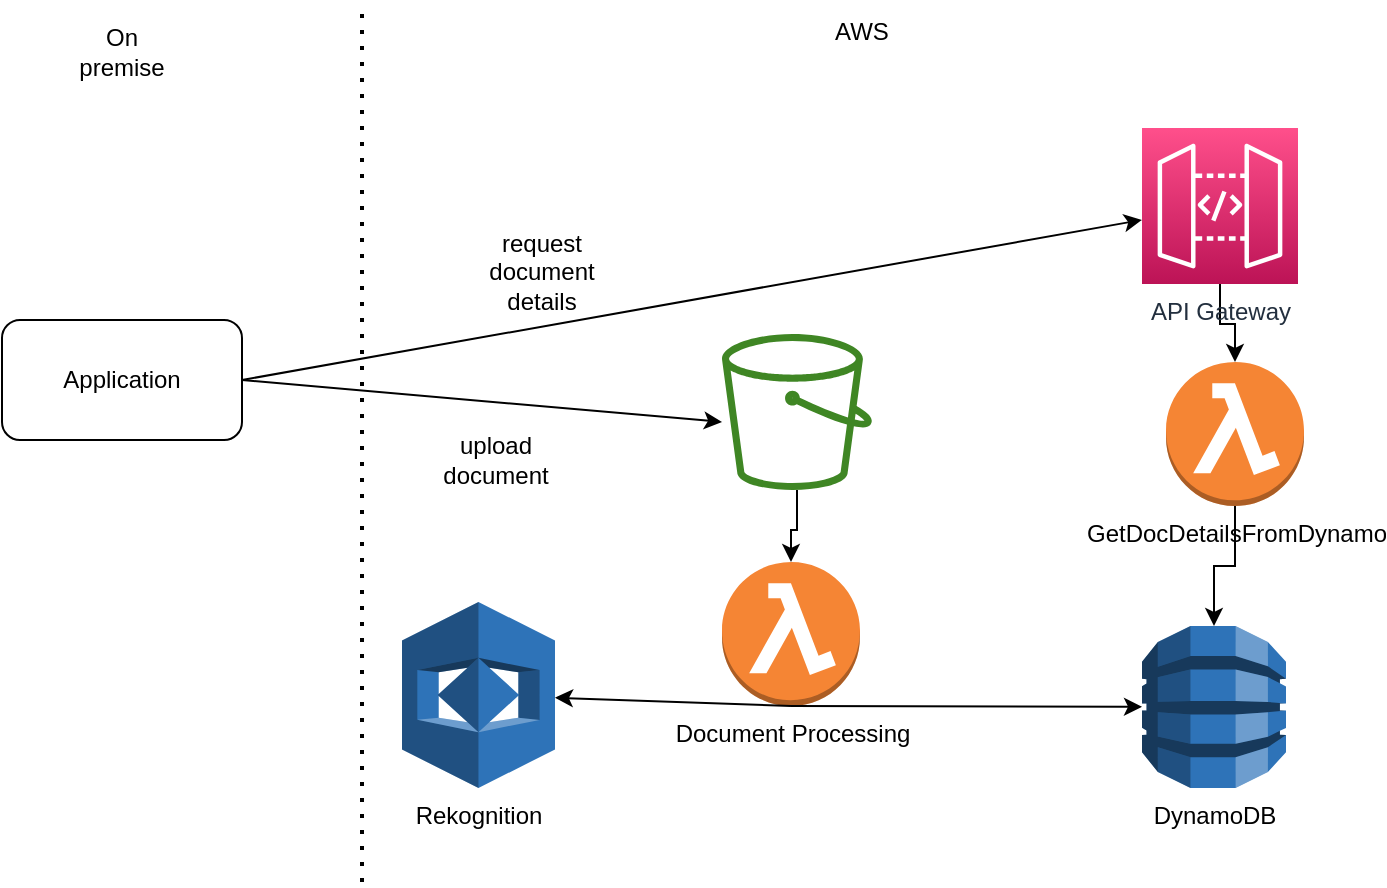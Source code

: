 <mxfile version="20.2.2" type="device"><diagram id="gmS1wuQ4lR25kL3mpwq5" name="Page-1"><mxGraphModel dx="1158" dy="1230" grid="1" gridSize="10" guides="1" tooltips="1" connect="1" arrows="1" fold="1" page="1" pageScale="1" pageWidth="827" pageHeight="1169" math="0" shadow="0"><root><mxCell id="0"/><mxCell id="1" parent="0"/><mxCell id="82ZYpf-VsO3R_N3vZW9j-18" value="" style="edgeStyle=orthogonalEdgeStyle;rounded=0;orthogonalLoop=1;jettySize=auto;html=1;" edge="1" parent="1" source="vULSSEbqliYuc7Bw1PA5-1" target="82ZYpf-VsO3R_N3vZW9j-7"><mxGeometry relative="1" as="geometry"/></mxCell><mxCell id="vULSSEbqliYuc7Bw1PA5-1" value="" style="sketch=0;outlineConnect=0;fontColor=#232F3E;gradientColor=none;fillColor=#3F8624;strokeColor=none;dashed=0;verticalLabelPosition=bottom;verticalAlign=top;align=center;html=1;fontSize=12;fontStyle=0;aspect=fixed;pointerEvents=1;shape=mxgraph.aws4.bucket;" parent="1" vertex="1"><mxGeometry x="420" y="196" width="75" height="78" as="geometry"/></mxCell><mxCell id="82ZYpf-VsO3R_N3vZW9j-1" value="Application" style="rounded=1;whiteSpace=wrap;html=1;" vertex="1" parent="1"><mxGeometry x="60" y="189" width="120" height="60" as="geometry"/></mxCell><mxCell id="82ZYpf-VsO3R_N3vZW9j-2" value="" style="endArrow=none;dashed=1;html=1;dashPattern=1 3;strokeWidth=2;rounded=0;" edge="1" parent="1"><mxGeometry width="50" height="50" relative="1" as="geometry"><mxPoint x="240" y="470" as="sourcePoint"/><mxPoint x="240" y="30" as="targetPoint"/></mxGeometry></mxCell><mxCell id="82ZYpf-VsO3R_N3vZW9j-3" value="On premise" style="text;html=1;strokeColor=none;fillColor=none;align=center;verticalAlign=middle;whiteSpace=wrap;rounded=0;" vertex="1" parent="1"><mxGeometry x="90" y="40" width="60" height="30" as="geometry"/></mxCell><mxCell id="82ZYpf-VsO3R_N3vZW9j-4" value="AWS" style="text;html=1;strokeColor=none;fillColor=none;align=center;verticalAlign=middle;whiteSpace=wrap;rounded=0;" vertex="1" parent="1"><mxGeometry x="460" y="30" width="60" height="30" as="geometry"/></mxCell><mxCell id="82ZYpf-VsO3R_N3vZW9j-5" value="" style="endArrow=classic;html=1;rounded=0;exitX=1;exitY=0.5;exitDx=0;exitDy=0;entryX=0;entryY=0.564;entryDx=0;entryDy=0;entryPerimeter=0;" edge="1" parent="1" source="82ZYpf-VsO3R_N3vZW9j-1" target="vULSSEbqliYuc7Bw1PA5-1"><mxGeometry width="50" height="50" relative="1" as="geometry"><mxPoint x="390" y="680" as="sourcePoint"/><mxPoint x="410" y="220" as="targetPoint"/></mxGeometry></mxCell><mxCell id="82ZYpf-VsO3R_N3vZW9j-6" value="upload document" style="text;html=1;strokeColor=none;fillColor=none;align=center;verticalAlign=middle;whiteSpace=wrap;rounded=0;" vertex="1" parent="1"><mxGeometry x="276.5" y="244" width="60" height="30" as="geometry"/></mxCell><mxCell id="82ZYpf-VsO3R_N3vZW9j-7" value="Document Processing" style="outlineConnect=0;dashed=0;verticalLabelPosition=bottom;verticalAlign=top;align=center;html=1;shape=mxgraph.aws3.lambda_function;fillColor=#F58534;gradientColor=none;" vertex="1" parent="1"><mxGeometry x="420" y="310" width="69" height="72" as="geometry"/></mxCell><mxCell id="82ZYpf-VsO3R_N3vZW9j-8" value="Rekognition" style="outlineConnect=0;dashed=0;verticalLabelPosition=bottom;verticalAlign=top;align=center;html=1;shape=mxgraph.aws3.rekognition;fillColor=#2E73B8;gradientColor=none;" vertex="1" parent="1"><mxGeometry x="260" y="330" width="76.5" height="93" as="geometry"/></mxCell><mxCell id="82ZYpf-VsO3R_N3vZW9j-9" value="" style="endArrow=classic;html=1;rounded=0;exitX=0.5;exitY=1;exitDx=0;exitDy=0;exitPerimeter=0;" edge="1" parent="1" source="82ZYpf-VsO3R_N3vZW9j-7" target="82ZYpf-VsO3R_N3vZW9j-8"><mxGeometry width="50" height="50" relative="1" as="geometry"><mxPoint x="390" y="680" as="sourcePoint"/><mxPoint x="440" y="630" as="targetPoint"/></mxGeometry></mxCell><mxCell id="82ZYpf-VsO3R_N3vZW9j-10" value="DynamoDB" style="outlineConnect=0;dashed=0;verticalLabelPosition=bottom;verticalAlign=top;align=center;html=1;shape=mxgraph.aws3.dynamo_db;fillColor=#2E73B8;gradientColor=none;" vertex="1" parent="1"><mxGeometry x="630" y="342" width="72" height="81" as="geometry"/></mxCell><mxCell id="82ZYpf-VsO3R_N3vZW9j-11" value="" style="endArrow=classic;html=1;rounded=0;exitX=0.5;exitY=1;exitDx=0;exitDy=0;exitPerimeter=0;" edge="1" parent="1" source="82ZYpf-VsO3R_N3vZW9j-7" target="82ZYpf-VsO3R_N3vZW9j-10"><mxGeometry width="50" height="50" relative="1" as="geometry"><mxPoint x="464.5" y="392" as="sourcePoint"/><mxPoint x="520" y="470" as="targetPoint"/></mxGeometry></mxCell><mxCell id="82ZYpf-VsO3R_N3vZW9j-16" value="" style="edgeStyle=orthogonalEdgeStyle;rounded=0;orthogonalLoop=1;jettySize=auto;html=1;" edge="1" parent="1" source="82ZYpf-VsO3R_N3vZW9j-12" target="82ZYpf-VsO3R_N3vZW9j-15"><mxGeometry relative="1" as="geometry"/></mxCell><mxCell id="82ZYpf-VsO3R_N3vZW9j-12" value="API Gateway" style="sketch=0;points=[[0,0,0],[0.25,0,0],[0.5,0,0],[0.75,0,0],[1,0,0],[0,1,0],[0.25,1,0],[0.5,1,0],[0.75,1,0],[1,1,0],[0,0.25,0],[0,0.5,0],[0,0.75,0],[1,0.25,0],[1,0.5,0],[1,0.75,0]];outlineConnect=0;fontColor=#232F3E;gradientColor=#FF4F8B;gradientDirection=north;fillColor=#BC1356;strokeColor=#ffffff;dashed=0;verticalLabelPosition=bottom;verticalAlign=top;align=center;html=1;fontSize=12;fontStyle=0;aspect=fixed;shape=mxgraph.aws4.resourceIcon;resIcon=mxgraph.aws4.api_gateway;" vertex="1" parent="1"><mxGeometry x="630" y="93" width="78" height="78" as="geometry"/></mxCell><mxCell id="82ZYpf-VsO3R_N3vZW9j-13" value="" style="endArrow=classic;html=1;rounded=0;exitX=1;exitY=0.5;exitDx=0;exitDy=0;" edge="1" parent="1" source="82ZYpf-VsO3R_N3vZW9j-1" target="82ZYpf-VsO3R_N3vZW9j-12"><mxGeometry width="50" height="50" relative="1" as="geometry"><mxPoint x="190" y="229" as="sourcePoint"/><mxPoint x="430.007" y="249.992" as="targetPoint"/></mxGeometry></mxCell><mxCell id="82ZYpf-VsO3R_N3vZW9j-14" value="request document details" style="text;html=1;strokeColor=none;fillColor=none;align=center;verticalAlign=middle;whiteSpace=wrap;rounded=0;" vertex="1" parent="1"><mxGeometry x="300" y="150" width="60" height="30" as="geometry"/></mxCell><mxCell id="82ZYpf-VsO3R_N3vZW9j-17" value="" style="edgeStyle=orthogonalEdgeStyle;rounded=0;orthogonalLoop=1;jettySize=auto;html=1;" edge="1" parent="1" source="82ZYpf-VsO3R_N3vZW9j-15" target="82ZYpf-VsO3R_N3vZW9j-10"><mxGeometry relative="1" as="geometry"/></mxCell><mxCell id="82ZYpf-VsO3R_N3vZW9j-15" value="GetDocDetailsFromDynamo" style="outlineConnect=0;dashed=0;verticalLabelPosition=bottom;verticalAlign=top;align=center;html=1;shape=mxgraph.aws3.lambda_function;fillColor=#F58534;gradientColor=none;" vertex="1" parent="1"><mxGeometry x="642" y="210" width="69" height="72" as="geometry"/></mxCell></root></mxGraphModel></diagram></mxfile>